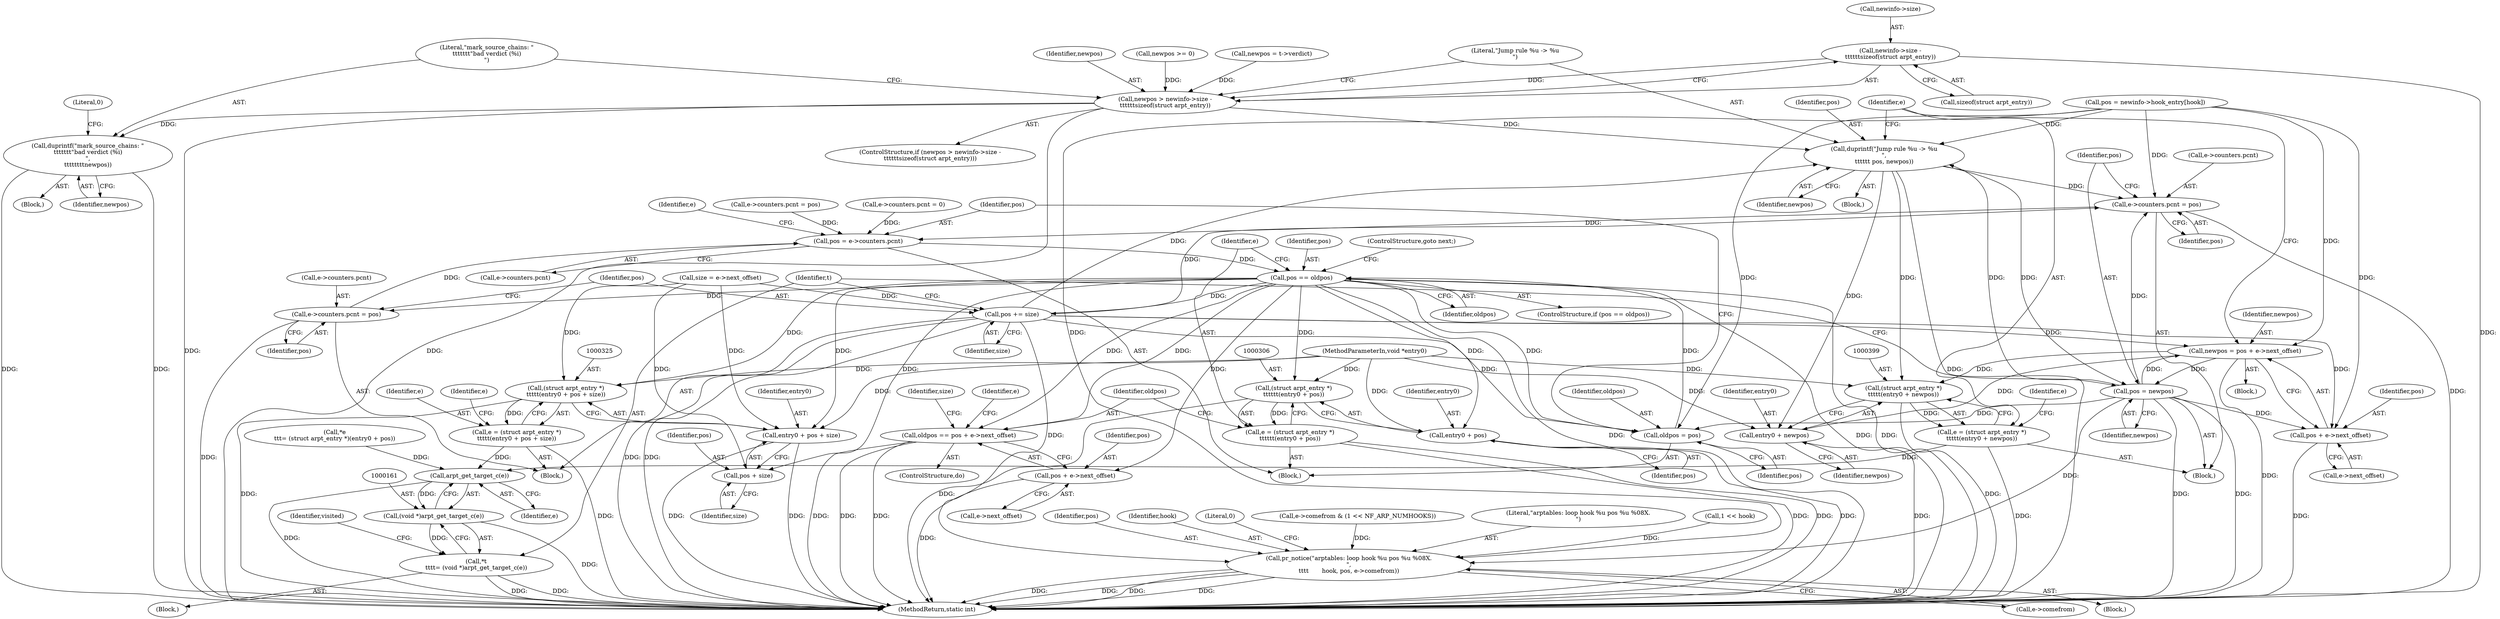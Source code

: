 digraph "0_linux_54d83fc74aa9ec72794373cb47432c5f7fb1a309_1@API" {
"1000371" [label="(Call,newinfo->size -\n\t\t\t\t\t\tsizeof(struct arpt_entry))"];
"1000369" [label="(Call,newpos > newinfo->size -\n\t\t\t\t\t\tsizeof(struct arpt_entry))"];
"1000378" [label="(Call,duprintf(\"mark_source_chains: \"\n\t\t\t\t\t\t\t\"bad verdict (%i)\n\",\n\t\t\t\t\t\t\t\tnewpos))"];
"1000383" [label="(Call,duprintf(\"Jump rule %u -> %u\n\",\n\t\t\t\t\t\t pos, newpos))"];
"1000398" [label="(Call,(struct arpt_entry *)\n\t\t\t\t\t(entry0 + newpos))"];
"1000396" [label="(Call,e = (struct arpt_entry *)\n\t\t\t\t\t(entry0 + newpos))"];
"1000162" [label="(Call,arpt_get_target_c(e))"];
"1000160" [label="(Call,(void *)arpt_get_target_c(e))"];
"1000158" [label="(Call,*t\n\t\t\t\t= (void *)arpt_get_target_c(e))"];
"1000400" [label="(Call,entry0 + newpos)"];
"1000403" [label="(Call,e->counters.pcnt = pos)"];
"1000284" [label="(Call,pos = e->counters.pcnt)"];
"1000299" [label="(Call,pos == oldpos)"];
"1000281" [label="(Call,oldpos = pos)"];
"1000305" [label="(Call,(struct arpt_entry *)\n\t\t\t\t\t\t(entry0 + pos))"];
"1000303" [label="(Call,e = (struct arpt_entry *)\n\t\t\t\t\t\t(entry0 + pos))"];
"1000307" [label="(Call,entry0 + pos)"];
"1000310" [label="(Call,oldpos == pos + e->next_offset)"];
"1000312" [label="(Call,pos + e->next_offset)"];
"1000324" [label="(Call,(struct arpt_entry *)\n\t\t\t\t\t(entry0 + pos + size))"];
"1000322" [label="(Call,e = (struct arpt_entry *)\n\t\t\t\t\t(entry0 + pos + size))"];
"1000326" [label="(Call,entry0 + pos + size)"];
"1000328" [label="(Call,pos + size)"];
"1000331" [label="(Call,e->counters.pcnt = pos)"];
"1000338" [label="(Call,pos += size)"];
"1000183" [label="(Call,pr_notice(\"arptables: loop hook %u pos %u %08X.\n\",\n\t\t\t\t       hook, pos, e->comefrom))"];
"1000389" [label="(Call,newpos = pos + e->next_offset)"];
"1000410" [label="(Call,pos = newpos)"];
"1000391" [label="(Call,pos + e->next_offset)"];
"1000412" [label="(Identifier,newpos)"];
"1000393" [label="(Call,e->next_offset)"];
"1000397" [label="(Identifier,e)"];
"1000403" [label="(Call,e->counters.pcnt = pos)"];
"1000364" [label="(Call,newpos >= 0)"];
"1000298" [label="(ControlStructure,if (pos == oldpos))"];
"1000378" [label="(Call,duprintf(\"mark_source_chains: \"\n\t\t\t\t\t\t\t\"bad verdict (%i)\n\",\n\t\t\t\t\t\t\t\tnewpos))"];
"1000171" [label="(Call,1 << hook)"];
"1000340" [label="(Identifier,size)"];
"1000326" [label="(Call,entry0 + pos + size)"];
"1000307" [label="(Call,entry0 + pos)"];
"1000313" [label="(Identifier,pos)"];
"1000163" [label="(Identifier,e)"];
"1000186" [label="(Identifier,pos)"];
"1000380" [label="(Identifier,newpos)"];
"1000162" [label="(Call,arpt_get_target_c(e))"];
"1000300" [label="(Identifier,pos)"];
"1000182" [label="(Block,)"];
"1000410" [label="(Call,pos = newpos)"];
"1000370" [label="(Identifier,newpos)"];
"1000282" [label="(Identifier,oldpos)"];
"1000125" [label="(Call,pos = newinfo->hook_entry[hook])"];
"1000368" [label="(ControlStructure,if (newpos > newinfo->size -\n\t\t\t\t\t\tsizeof(struct arpt_entry)))"];
"1000344" [label="(Call,newpos = t->verdict)"];
"1000291" [label="(Call,e->counters.pcnt = 0)"];
"1000148" [label="(Call,e->counters.pcnt = pos)"];
"1000330" [label="(Identifier,size)"];
"1000276" [label="(Identifier,e)"];
"1000285" [label="(Identifier,pos)"];
"1000238" [label="(Block,)"];
"1000384" [label="(Literal,\"Jump rule %u -> %u\n\")"];
"1000392" [label="(Identifier,pos)"];
"1000371" [label="(Call,newinfo->size -\n\t\t\t\t\t\tsizeof(struct arpt_entry))"];
"1000338" [label="(Call,pos += size)"];
"1000322" [label="(Call,e = (struct arpt_entry *)\n\t\t\t\t\t(entry0 + pos + size))"];
"1000323" [label="(Identifier,e)"];
"1000331" [label="(Call,e->counters.pcnt = pos)"];
"1000406" [label="(Identifier,e)"];
"1000286" [label="(Call,e->counters.pcnt)"];
"1000386" [label="(Identifier,newpos)"];
"1000160" [label="(Call,(void *)arpt_get_target_c(e))"];
"1000185" [label="(Identifier,hook)"];
"1000158" [label="(Call,*t\n\t\t\t\t= (void *)arpt_get_target_c(e))"];
"1000166" [label="(Identifier,visited)"];
"1000379" [label="(Literal,\"mark_source_chains: \"\n\t\t\t\t\t\t\t\"bad verdict (%i)\n\")"];
"1000191" [label="(Literal,0)"];
"1000111" [label="(MethodParameterIn,void *entry0)"];
"1000310" [label="(Call,oldpos == pos + e->next_offset)"];
"1000375" [label="(Call,sizeof(struct arpt_entry))"];
"1000400" [label="(Call,entry0 + newpos)"];
"1000388" [label="(Block,)"];
"1000383" [label="(Call,duprintf(\"Jump rule %u -> %u\n\",\n\t\t\t\t\t\t pos, newpos))"];
"1000317" [label="(Call,size = e->next_offset)"];
"1000367" [label="(Block,)"];
"1000159" [label="(Identifier,t)"];
"1000411" [label="(Identifier,pos)"];
"1000390" [label="(Identifier,newpos)"];
"1000382" [label="(Literal,0)"];
"1000187" [label="(Call,e->comefrom)"];
"1000389" [label="(Call,newpos = pos + e->next_offset)"];
"1000283" [label="(Identifier,pos)"];
"1000183" [label="(Call,pr_notice(\"arptables: loop hook %u pos %u %08X.\n\",\n\t\t\t\t       hook, pos, e->comefrom))"];
"1000409" [label="(Identifier,pos)"];
"1000328" [label="(Call,pos + size)"];
"1000156" [label="(Block,)"];
"1000294" [label="(Identifier,e)"];
"1000175" [label="(Call,e->comefrom & (1 << NF_ARP_NUMHOOKS))"];
"1000334" [label="(Identifier,e)"];
"1000401" [label="(Identifier,entry0)"];
"1000184" [label="(Literal,\"arptables: loop hook %u pos %u %08X.\n\")"];
"1000284" [label="(Call,pos = e->counters.pcnt)"];
"1000324" [label="(Call,(struct arpt_entry *)\n\t\t\t\t\t(entry0 + pos + size))"];
"1000133" [label="(Call,*e\n\t\t\t= (struct arpt_entry *)(entry0 + pos))"];
"1000339" [label="(Identifier,pos)"];
"1000273" [label="(Block,)"];
"1000342" [label="(Block,)"];
"1000311" [label="(Identifier,oldpos)"];
"1000404" [label="(Call,e->counters.pcnt)"];
"1000312" [label="(Call,pos + e->next_offset)"];
"1000369" [label="(Call,newpos > newinfo->size -\n\t\t\t\t\t\tsizeof(struct arpt_entry))"];
"1000302" [label="(ControlStructure,goto next;)"];
"1000305" [label="(Call,(struct arpt_entry *)\n\t\t\t\t\t\t(entry0 + pos))"];
"1000318" [label="(Identifier,size)"];
"1000419" [label="(MethodReturn,static int)"];
"1000304" [label="(Identifier,e)"];
"1000303" [label="(Call,e = (struct arpt_entry *)\n\t\t\t\t\t\t(entry0 + pos))"];
"1000372" [label="(Call,newinfo->size)"];
"1000402" [label="(Identifier,newpos)"];
"1000272" [label="(ControlStructure,do)"];
"1000299" [label="(Call,pos == oldpos)"];
"1000329" [label="(Identifier,pos)"];
"1000398" [label="(Call,(struct arpt_entry *)\n\t\t\t\t\t(entry0 + newpos))"];
"1000281" [label="(Call,oldpos = pos)"];
"1000309" [label="(Identifier,pos)"];
"1000391" [label="(Call,pos + e->next_offset)"];
"1000301" [label="(Identifier,oldpos)"];
"1000385" [label="(Identifier,pos)"];
"1000377" [label="(Block,)"];
"1000314" [label="(Call,e->next_offset)"];
"1000337" [label="(Identifier,pos)"];
"1000332" [label="(Call,e->counters.pcnt)"];
"1000308" [label="(Identifier,entry0)"];
"1000327" [label="(Identifier,entry0)"];
"1000396" [label="(Call,e = (struct arpt_entry *)\n\t\t\t\t\t(entry0 + newpos))"];
"1000371" -> "1000369"  [label="AST: "];
"1000371" -> "1000375"  [label="CFG: "];
"1000372" -> "1000371"  [label="AST: "];
"1000375" -> "1000371"  [label="AST: "];
"1000369" -> "1000371"  [label="CFG: "];
"1000371" -> "1000419"  [label="DDG: "];
"1000371" -> "1000369"  [label="DDG: "];
"1000369" -> "1000368"  [label="AST: "];
"1000370" -> "1000369"  [label="AST: "];
"1000379" -> "1000369"  [label="CFG: "];
"1000384" -> "1000369"  [label="CFG: "];
"1000369" -> "1000419"  [label="DDG: "];
"1000369" -> "1000419"  [label="DDG: "];
"1000364" -> "1000369"  [label="DDG: "];
"1000344" -> "1000369"  [label="DDG: "];
"1000369" -> "1000378"  [label="DDG: "];
"1000369" -> "1000383"  [label="DDG: "];
"1000378" -> "1000377"  [label="AST: "];
"1000378" -> "1000380"  [label="CFG: "];
"1000379" -> "1000378"  [label="AST: "];
"1000380" -> "1000378"  [label="AST: "];
"1000382" -> "1000378"  [label="CFG: "];
"1000378" -> "1000419"  [label="DDG: "];
"1000378" -> "1000419"  [label="DDG: "];
"1000383" -> "1000367"  [label="AST: "];
"1000383" -> "1000386"  [label="CFG: "];
"1000384" -> "1000383"  [label="AST: "];
"1000385" -> "1000383"  [label="AST: "];
"1000386" -> "1000383"  [label="AST: "];
"1000397" -> "1000383"  [label="CFG: "];
"1000383" -> "1000419"  [label="DDG: "];
"1000338" -> "1000383"  [label="DDG: "];
"1000410" -> "1000383"  [label="DDG: "];
"1000125" -> "1000383"  [label="DDG: "];
"1000383" -> "1000398"  [label="DDG: "];
"1000383" -> "1000400"  [label="DDG: "];
"1000383" -> "1000403"  [label="DDG: "];
"1000383" -> "1000410"  [label="DDG: "];
"1000398" -> "1000396"  [label="AST: "];
"1000398" -> "1000400"  [label="CFG: "];
"1000399" -> "1000398"  [label="AST: "];
"1000400" -> "1000398"  [label="AST: "];
"1000396" -> "1000398"  [label="CFG: "];
"1000398" -> "1000419"  [label="DDG: "];
"1000398" -> "1000396"  [label="DDG: "];
"1000111" -> "1000398"  [label="DDG: "];
"1000389" -> "1000398"  [label="DDG: "];
"1000396" -> "1000342"  [label="AST: "];
"1000397" -> "1000396"  [label="AST: "];
"1000406" -> "1000396"  [label="CFG: "];
"1000396" -> "1000419"  [label="DDG: "];
"1000396" -> "1000162"  [label="DDG: "];
"1000162" -> "1000160"  [label="AST: "];
"1000162" -> "1000163"  [label="CFG: "];
"1000163" -> "1000162"  [label="AST: "];
"1000160" -> "1000162"  [label="CFG: "];
"1000162" -> "1000419"  [label="DDG: "];
"1000162" -> "1000160"  [label="DDG: "];
"1000133" -> "1000162"  [label="DDG: "];
"1000322" -> "1000162"  [label="DDG: "];
"1000160" -> "1000158"  [label="AST: "];
"1000161" -> "1000160"  [label="AST: "];
"1000158" -> "1000160"  [label="CFG: "];
"1000160" -> "1000419"  [label="DDG: "];
"1000160" -> "1000158"  [label="DDG: "];
"1000158" -> "1000156"  [label="AST: "];
"1000159" -> "1000158"  [label="AST: "];
"1000166" -> "1000158"  [label="CFG: "];
"1000158" -> "1000419"  [label="DDG: "];
"1000158" -> "1000419"  [label="DDG: "];
"1000400" -> "1000402"  [label="CFG: "];
"1000401" -> "1000400"  [label="AST: "];
"1000402" -> "1000400"  [label="AST: "];
"1000400" -> "1000419"  [label="DDG: "];
"1000111" -> "1000400"  [label="DDG: "];
"1000389" -> "1000400"  [label="DDG: "];
"1000403" -> "1000342"  [label="AST: "];
"1000403" -> "1000409"  [label="CFG: "];
"1000404" -> "1000403"  [label="AST: "];
"1000409" -> "1000403"  [label="AST: "];
"1000411" -> "1000403"  [label="CFG: "];
"1000403" -> "1000419"  [label="DDG: "];
"1000403" -> "1000284"  [label="DDG: "];
"1000338" -> "1000403"  [label="DDG: "];
"1000410" -> "1000403"  [label="DDG: "];
"1000125" -> "1000403"  [label="DDG: "];
"1000284" -> "1000273"  [label="AST: "];
"1000284" -> "1000286"  [label="CFG: "];
"1000285" -> "1000284"  [label="AST: "];
"1000286" -> "1000284"  [label="AST: "];
"1000294" -> "1000284"  [label="CFG: "];
"1000291" -> "1000284"  [label="DDG: "];
"1000331" -> "1000284"  [label="DDG: "];
"1000148" -> "1000284"  [label="DDG: "];
"1000284" -> "1000299"  [label="DDG: "];
"1000299" -> "1000298"  [label="AST: "];
"1000299" -> "1000301"  [label="CFG: "];
"1000300" -> "1000299"  [label="AST: "];
"1000301" -> "1000299"  [label="AST: "];
"1000302" -> "1000299"  [label="CFG: "];
"1000304" -> "1000299"  [label="CFG: "];
"1000299" -> "1000419"  [label="DDG: "];
"1000299" -> "1000419"  [label="DDG: "];
"1000299" -> "1000419"  [label="DDG: "];
"1000299" -> "1000281"  [label="DDG: "];
"1000281" -> "1000299"  [label="DDG: "];
"1000299" -> "1000305"  [label="DDG: "];
"1000299" -> "1000307"  [label="DDG: "];
"1000299" -> "1000310"  [label="DDG: "];
"1000299" -> "1000310"  [label="DDG: "];
"1000299" -> "1000312"  [label="DDG: "];
"1000299" -> "1000324"  [label="DDG: "];
"1000299" -> "1000326"  [label="DDG: "];
"1000299" -> "1000328"  [label="DDG: "];
"1000299" -> "1000331"  [label="DDG: "];
"1000299" -> "1000338"  [label="DDG: "];
"1000281" -> "1000273"  [label="AST: "];
"1000281" -> "1000283"  [label="CFG: "];
"1000282" -> "1000281"  [label="AST: "];
"1000283" -> "1000281"  [label="AST: "];
"1000285" -> "1000281"  [label="CFG: "];
"1000338" -> "1000281"  [label="DDG: "];
"1000410" -> "1000281"  [label="DDG: "];
"1000125" -> "1000281"  [label="DDG: "];
"1000305" -> "1000303"  [label="AST: "];
"1000305" -> "1000307"  [label="CFG: "];
"1000306" -> "1000305"  [label="AST: "];
"1000307" -> "1000305"  [label="AST: "];
"1000303" -> "1000305"  [label="CFG: "];
"1000305" -> "1000419"  [label="DDG: "];
"1000305" -> "1000303"  [label="DDG: "];
"1000111" -> "1000305"  [label="DDG: "];
"1000303" -> "1000273"  [label="AST: "];
"1000304" -> "1000303"  [label="AST: "];
"1000311" -> "1000303"  [label="CFG: "];
"1000303" -> "1000419"  [label="DDG: "];
"1000303" -> "1000419"  [label="DDG: "];
"1000307" -> "1000309"  [label="CFG: "];
"1000308" -> "1000307"  [label="AST: "];
"1000309" -> "1000307"  [label="AST: "];
"1000307" -> "1000419"  [label="DDG: "];
"1000111" -> "1000307"  [label="DDG: "];
"1000310" -> "1000272"  [label="AST: "];
"1000310" -> "1000312"  [label="CFG: "];
"1000311" -> "1000310"  [label="AST: "];
"1000312" -> "1000310"  [label="AST: "];
"1000276" -> "1000310"  [label="CFG: "];
"1000318" -> "1000310"  [label="CFG: "];
"1000310" -> "1000419"  [label="DDG: "];
"1000310" -> "1000419"  [label="DDG: "];
"1000310" -> "1000419"  [label="DDG: "];
"1000312" -> "1000314"  [label="CFG: "];
"1000313" -> "1000312"  [label="AST: "];
"1000314" -> "1000312"  [label="AST: "];
"1000312" -> "1000419"  [label="DDG: "];
"1000324" -> "1000322"  [label="AST: "];
"1000324" -> "1000326"  [label="CFG: "];
"1000325" -> "1000324"  [label="AST: "];
"1000326" -> "1000324"  [label="AST: "];
"1000322" -> "1000324"  [label="CFG: "];
"1000324" -> "1000419"  [label="DDG: "];
"1000324" -> "1000322"  [label="DDG: "];
"1000111" -> "1000324"  [label="DDG: "];
"1000317" -> "1000324"  [label="DDG: "];
"1000322" -> "1000238"  [label="AST: "];
"1000323" -> "1000322"  [label="AST: "];
"1000334" -> "1000322"  [label="CFG: "];
"1000322" -> "1000419"  [label="DDG: "];
"1000326" -> "1000328"  [label="CFG: "];
"1000327" -> "1000326"  [label="AST: "];
"1000328" -> "1000326"  [label="AST: "];
"1000326" -> "1000419"  [label="DDG: "];
"1000326" -> "1000419"  [label="DDG: "];
"1000111" -> "1000326"  [label="DDG: "];
"1000317" -> "1000326"  [label="DDG: "];
"1000328" -> "1000330"  [label="CFG: "];
"1000329" -> "1000328"  [label="AST: "];
"1000330" -> "1000328"  [label="AST: "];
"1000317" -> "1000328"  [label="DDG: "];
"1000331" -> "1000238"  [label="AST: "];
"1000331" -> "1000337"  [label="CFG: "];
"1000332" -> "1000331"  [label="AST: "];
"1000337" -> "1000331"  [label="AST: "];
"1000339" -> "1000331"  [label="CFG: "];
"1000331" -> "1000419"  [label="DDG: "];
"1000338" -> "1000238"  [label="AST: "];
"1000338" -> "1000340"  [label="CFG: "];
"1000339" -> "1000338"  [label="AST: "];
"1000340" -> "1000338"  [label="AST: "];
"1000159" -> "1000338"  [label="CFG: "];
"1000338" -> "1000419"  [label="DDG: "];
"1000338" -> "1000419"  [label="DDG: "];
"1000338" -> "1000183"  [label="DDG: "];
"1000317" -> "1000338"  [label="DDG: "];
"1000338" -> "1000389"  [label="DDG: "];
"1000338" -> "1000391"  [label="DDG: "];
"1000183" -> "1000182"  [label="AST: "];
"1000183" -> "1000187"  [label="CFG: "];
"1000184" -> "1000183"  [label="AST: "];
"1000185" -> "1000183"  [label="AST: "];
"1000186" -> "1000183"  [label="AST: "];
"1000187" -> "1000183"  [label="AST: "];
"1000191" -> "1000183"  [label="CFG: "];
"1000183" -> "1000419"  [label="DDG: "];
"1000183" -> "1000419"  [label="DDG: "];
"1000183" -> "1000419"  [label="DDG: "];
"1000183" -> "1000419"  [label="DDG: "];
"1000171" -> "1000183"  [label="DDG: "];
"1000410" -> "1000183"  [label="DDG: "];
"1000125" -> "1000183"  [label="DDG: "];
"1000175" -> "1000183"  [label="DDG: "];
"1000389" -> "1000388"  [label="AST: "];
"1000389" -> "1000391"  [label="CFG: "];
"1000390" -> "1000389"  [label="AST: "];
"1000391" -> "1000389"  [label="AST: "];
"1000397" -> "1000389"  [label="CFG: "];
"1000389" -> "1000419"  [label="DDG: "];
"1000410" -> "1000389"  [label="DDG: "];
"1000125" -> "1000389"  [label="DDG: "];
"1000389" -> "1000410"  [label="DDG: "];
"1000410" -> "1000342"  [label="AST: "];
"1000410" -> "1000412"  [label="CFG: "];
"1000411" -> "1000410"  [label="AST: "];
"1000412" -> "1000410"  [label="AST: "];
"1000159" -> "1000410"  [label="CFG: "];
"1000410" -> "1000419"  [label="DDG: "];
"1000410" -> "1000419"  [label="DDG: "];
"1000410" -> "1000391"  [label="DDG: "];
"1000391" -> "1000393"  [label="CFG: "];
"1000392" -> "1000391"  [label="AST: "];
"1000393" -> "1000391"  [label="AST: "];
"1000391" -> "1000419"  [label="DDG: "];
"1000125" -> "1000391"  [label="DDG: "];
}
